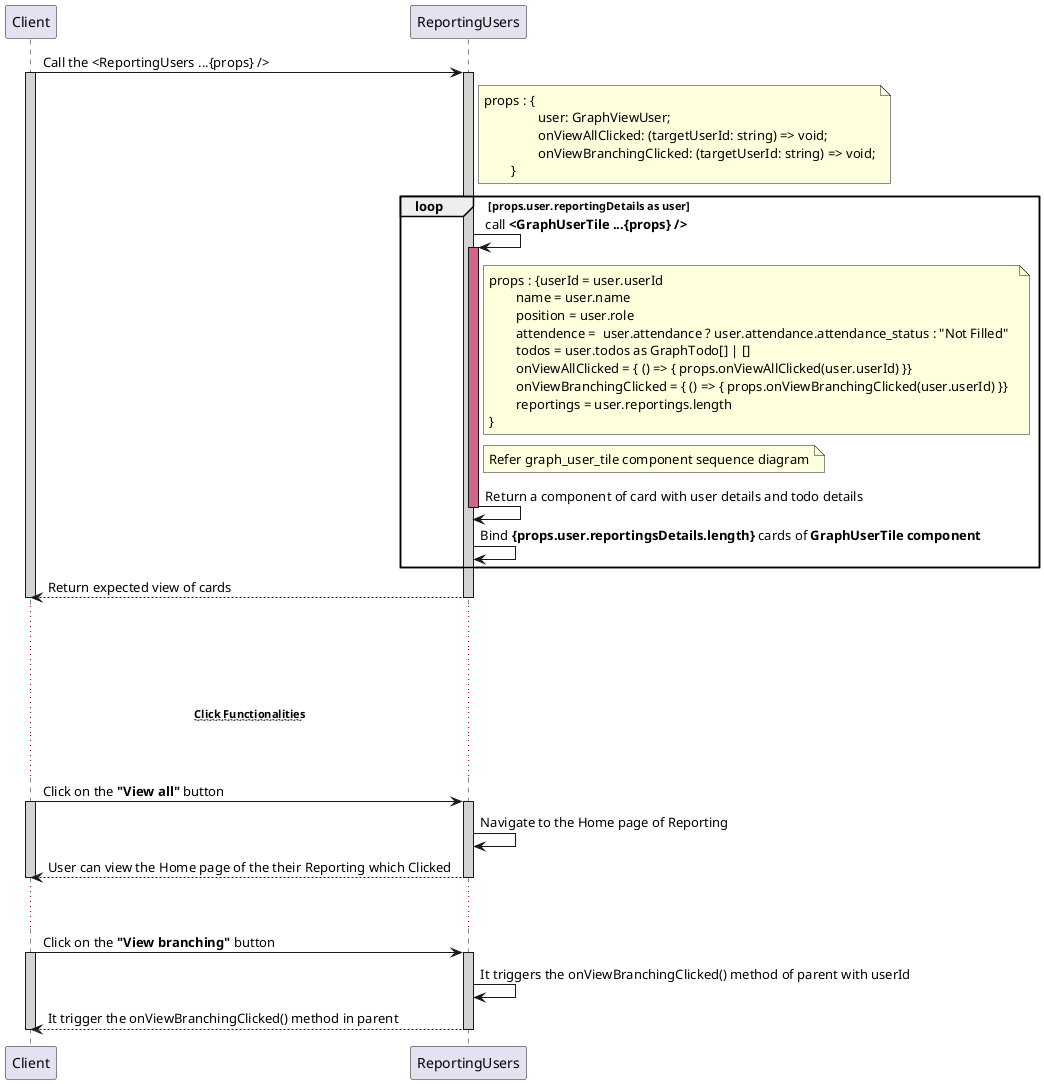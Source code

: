 @startuml ReportingUsers

participant Client 
participant ReportingUsers

Client -> ReportingUsers : Call the <ReportingUsers ...{props} />
activate Client #D3D3D3
activate ReportingUsers #D3D3D3
    note right of ReportingUsers : props : {\n\t\tuser: GraphViewUser;\n\t\tonViewAllClicked: (targetUserId: string) => void;\n\t\tonViewBranchingClicked: (targetUserId: string) => void;\n\t}
    loop props.user.reportingDetails as user 
        ReportingUsers -> ReportingUsers : call **<GraphUserTile ...{props} />**
        activate ReportingUsers #D16587
            note right of ReportingUsers : props : {userId = user.userId\n\tname = user.name \n\tposition = user.role \n\tattendence =  user.attendance ? user.attendance.attendance_status : "Not Filled"  \n\ttodos = user.todos as GraphTodo[] | [] \n\tonViewAllClicked = { () => { props.onViewAllClicked(user.userId) }} \n\tonViewBranchingClicked = { () => { props.onViewBranchingClicked(user.userId) }}\n\treportings = user.reportings.length\n}
            note right of ReportingUsers : Refer graph_user_tile component sequence diagram
            ReportingUsers -> ReportingUsers : Return a component of card with user details and todo details
        deactivate ReportingUsers
        ReportingUsers -> ReportingUsers : Bind **{props.user.reportingsDetails.length}** cards of **GraphUserTile component**
    end
    Client <-- ReportingUsers : Return expected view of cards
deactivate Client
deactivate ReportingUsers

... ...
... ...
...~~**Click Functionalities**~~...
... ...
Client -> ReportingUsers : Click on the **"View all"** button 
activate Client #D3D3D3
activate ReportingUsers #D3D3D3
    ReportingUsers -> ReportingUsers : Navigate to the Home page of Reporting
    Client <-- ReportingUsers : User can view the Home page of the their Reporting which Clicked
deactivate Client
deactivate ReportingUsers

... ...
Client -> ReportingUsers : Click on the **"View branching"** button
activate Client #D3D3D3
activate ReportingUsers #D3D3D3
    ReportingUsers -> ReportingUsers : It triggers the onViewBranchingClicked() method of parent with userId
    Client <-- ReportingUsers : It trigger the onViewBranchingClicked() method in parent
deactivate Client
deactivate ReportingUsers


@enduml